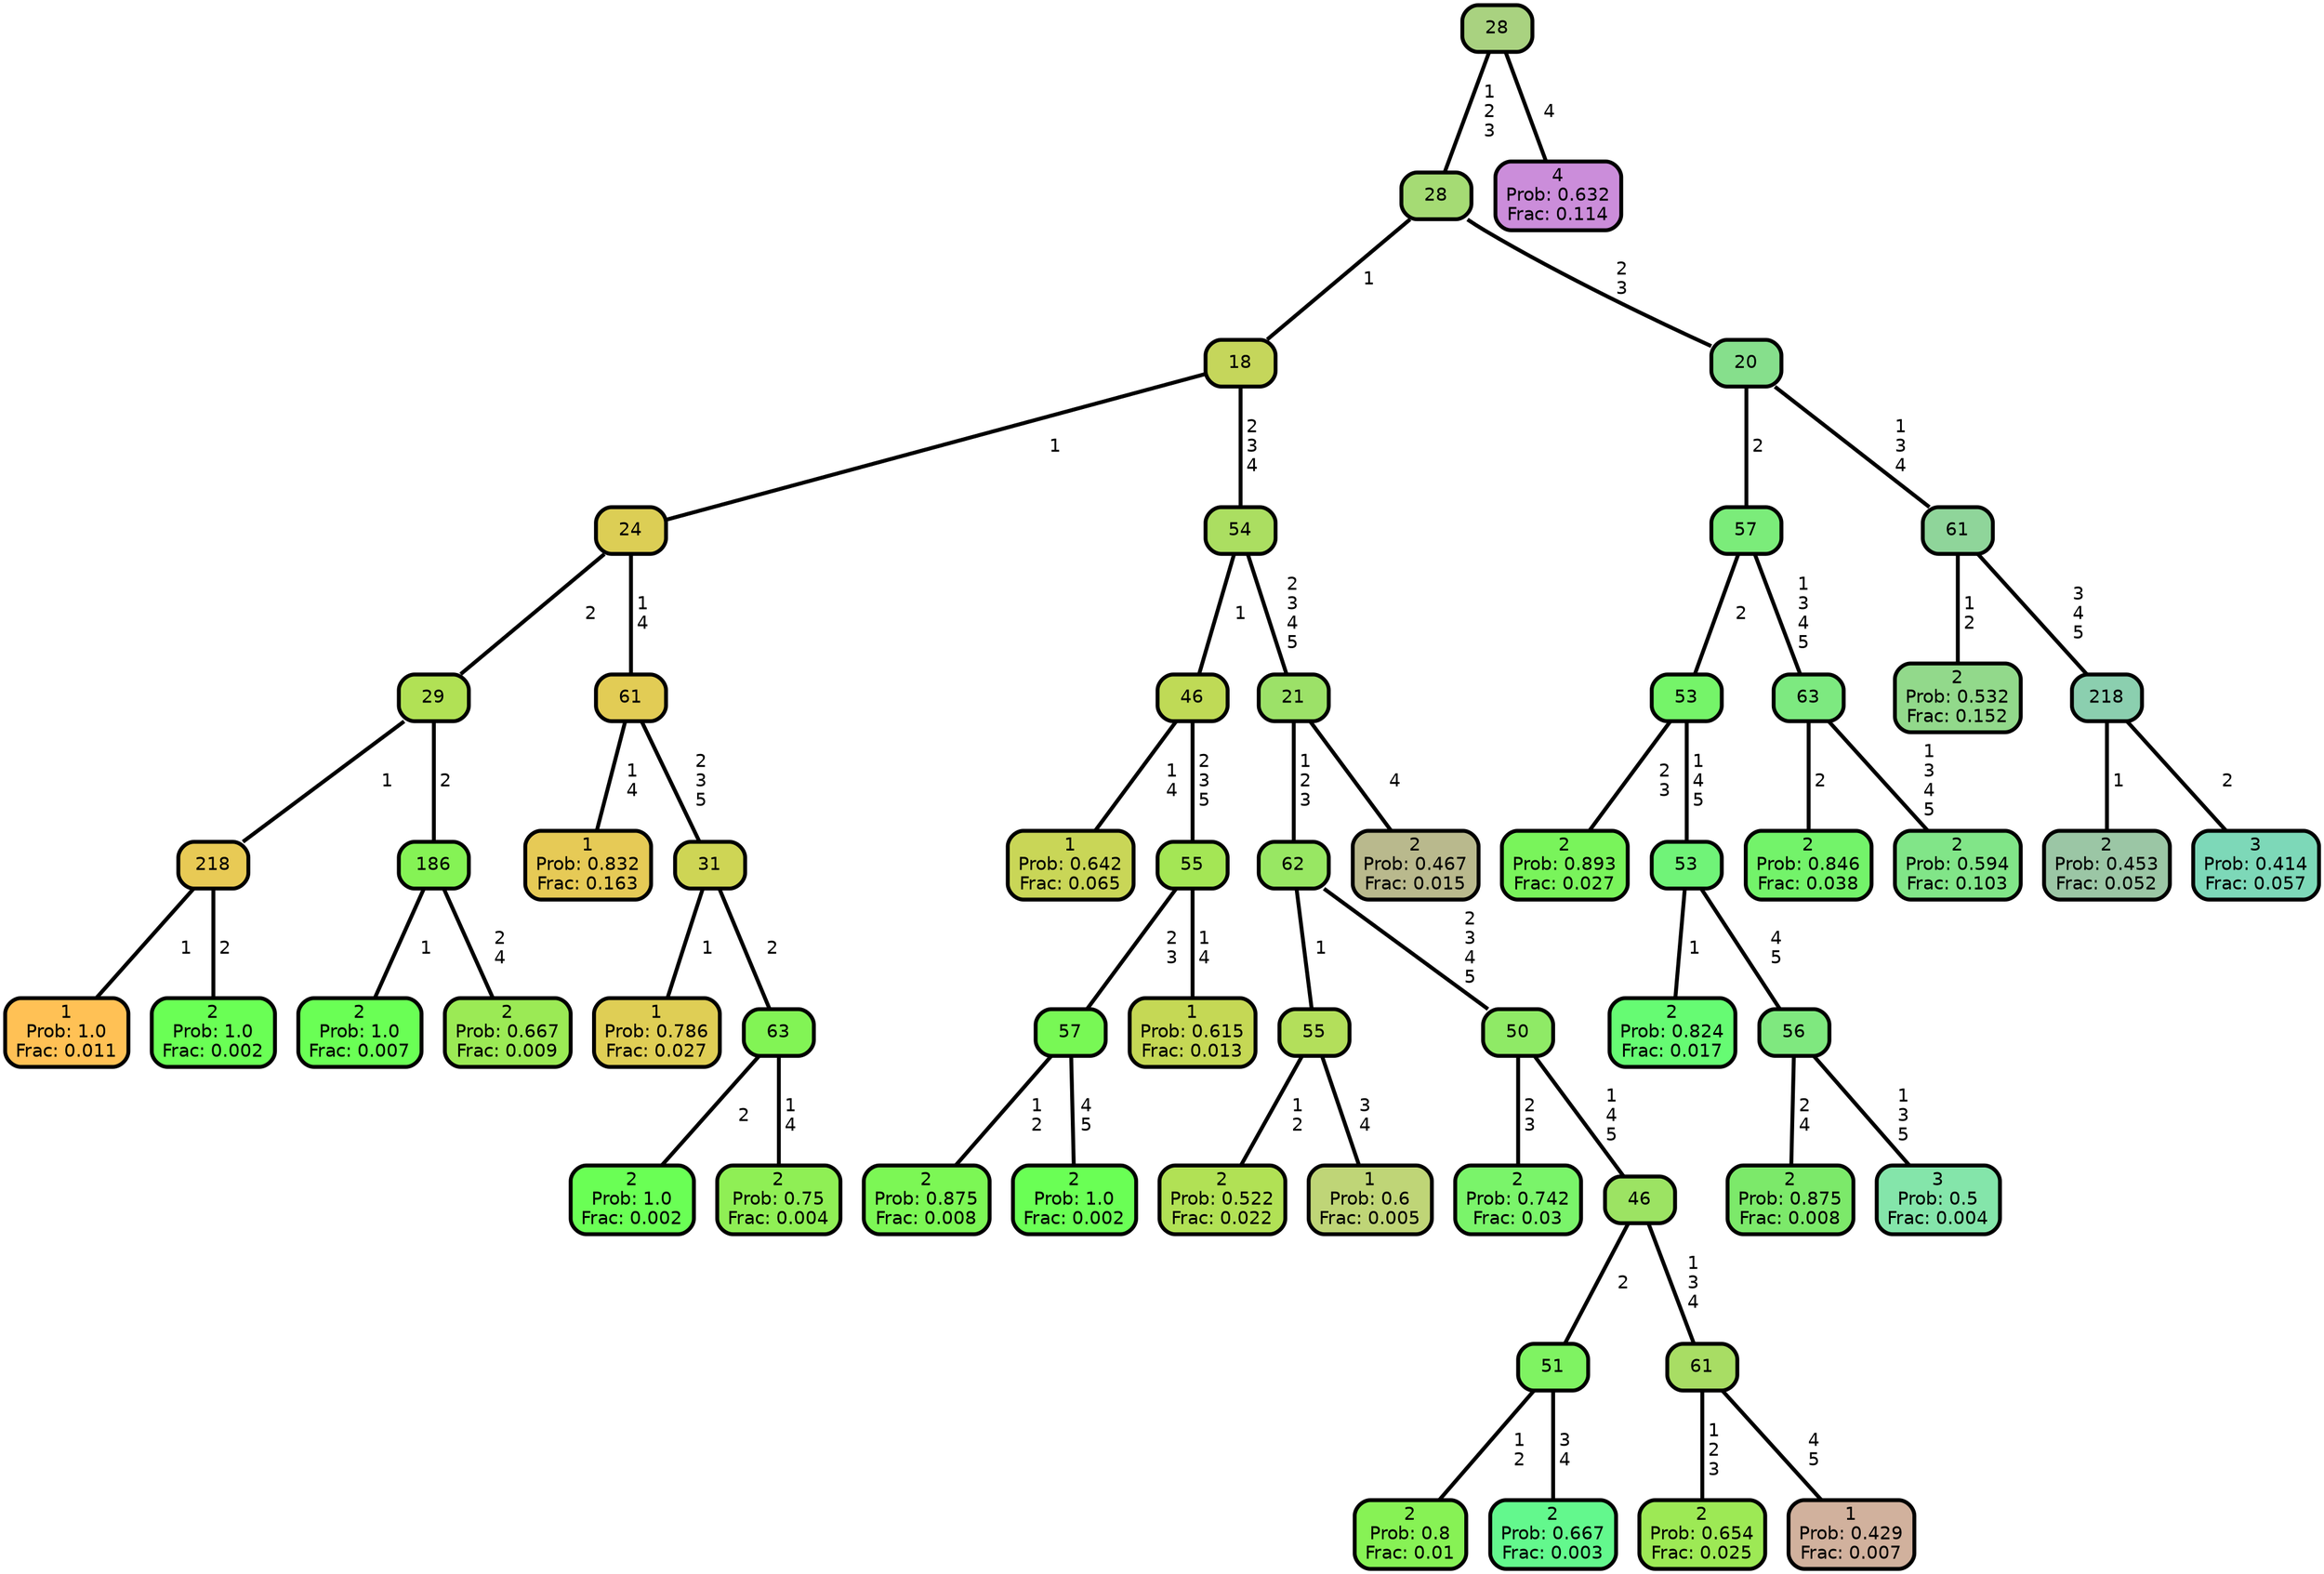 graph Tree {
node [shape=box, style="filled, rounded",color="black",penwidth="3",fontcolor="black",                 fontname=helvetica] ;
graph [ranksep="0 equally", splines=straight,                 bgcolor=transparent, dpi=200] ;
edge [fontname=helvetica, color=black] ;
0 [label="1
Prob: 1.0
Frac: 0.011", fillcolor="#ffc155"] ;
1 [label="218", fillcolor="#e8ca55"] ;
2 [label="2
Prob: 1.0
Frac: 0.002", fillcolor="#6aff55"] ;
3 [label="29", fillcolor="#b1e155"] ;
4 [label="2
Prob: 1.0
Frac: 0.007", fillcolor="#6aff55"] ;
5 [label="186", fillcolor="#85f355"] ;
6 [label="2
Prob: 0.667
Frac: 0.009", fillcolor="#9bea55"] ;
7 [label="24", fillcolor="#dcce55"] ;
8 [label="1
Prob: 0.832
Frac: 0.163", fillcolor="#e6ca56"] ;
9 [label="61", fillcolor="#e2cc55"] ;
10 [label="1
Prob: 0.786
Frac: 0.027", fillcolor="#dfce55"] ;
11 [label="31", fillcolor="#ced555"] ;
12 [label="2
Prob: 1.0
Frac: 0.002", fillcolor="#6aff55"] ;
13 [label="63", fillcolor="#82f455"] ;
14 [label="2
Prob: 0.75
Frac: 0.004", fillcolor="#8fef55"] ;
15 [label="18", fillcolor="#c5d65b"] ;
16 [label="1
Prob: 0.642
Frac: 0.065", fillcolor="#c9d657"] ;
17 [label="46", fillcolor="#bfda56"] ;
18 [label="2
Prob: 0.875
Frac: 0.008", fillcolor="#7cf755"] ;
19 [label="57", fillcolor="#78f855"] ;
20 [label="2
Prob: 1.0
Frac: 0.002", fillcolor="#6aff55"] ;
21 [label="55", fillcolor="#a4e655"] ;
22 [label="1
Prob: 0.615
Frac: 0.013", fillcolor="#c5d855"] ;
23 [label="54", fillcolor="#abde61"] ;
24 [label="2
Prob: 0.522
Frac: 0.022", fillcolor="#b1e155"] ;
25 [label="55", fillcolor="#b3df5b"] ;
26 [label="1
Prob: 0.6
Frac: 0.005", fillcolor="#bfd577"] ;
27 [label="62", fillcolor="#98e763"] ;
28 [label="2
Prob: 0.742
Frac: 0.03", fillcolor="#7af46a"] ;
29 [label="50", fillcolor="#8fea66"] ;
30 [label="2
Prob: 0.8
Frac: 0.01", fillcolor="#87f255"] ;
31 [label="51", fillcolor="#7ff362"] ;
32 [label="2
Prob: 0.667
Frac: 0.003", fillcolor="#63f88d"] ;
33 [label="46", fillcolor="#9ce363"] ;
34 [label="2
Prob: 0.654
Frac: 0.025", fillcolor="#9de955"] ;
35 [label="61", fillcolor="#a8dd64"] ;
36 [label="1
Prob: 0.429
Frac: 0.007", fillcolor="#d1b19d"] ;
37 [label="21", fillcolor="#9ce168"] ;
38 [label="2
Prob: 0.467
Frac: 0.015", fillcolor="#b9b98d"] ;
39 [label="28", fillcolor="#a5db74"] ;
40 [label="2
Prob: 0.893
Frac: 0.027", fillcolor="#79f45b"] ;
41 [label="53", fillcolor="#75f469"] ;
42 [label="2
Prob: 0.824
Frac: 0.017", fillcolor="#66fb73"] ;
43 [label="53", fillcolor="#70f378"] ;
44 [label="2
Prob: 0.875
Frac: 0.008", fillcolor="#7ce96a"] ;
45 [label="56", fillcolor="#7fe87f"] ;
46 [label="3
Prob: 0.5
Frac: 0.004", fillcolor="#84e5aa"] ;
47 [label="57", fillcolor="#7bec7a"] ;
48 [label="2
Prob: 0.846
Frac: 0.038", fillcolor="#73f36a"] ;
49 [label="63", fillcolor="#7de980"] ;
50 [label="2
Prob: 0.594
Frac: 0.103", fillcolor="#81e588"] ;
51 [label="20", fillcolor="#86df8c"] ;
52 [label="2
Prob: 0.532
Frac: 0.152", fillcolor="#92d98b"] ;
53 [label="61", fillcolor="#8fd59a"] ;
54 [label="2
Prob: 0.453
Frac: 0.052", fillcolor="#9bc6a5"] ;
55 [label="218", fillcolor="#8bcfaf"] ;
56 [label="3
Prob: 0.414
Frac: 0.057", fillcolor="#7dd8b8"] ;
57 [label="28", fillcolor="#a9d280"] ;
58 [label="4
Prob: 0.632
Frac: 0.114", fillcolor="#cb8dda"] ;
1 -- 0 [label=" 1",penwidth=3] ;
1 -- 2 [label=" 2",penwidth=3] ;
3 -- 1 [label=" 1",penwidth=3] ;
3 -- 5 [label=" 2",penwidth=3] ;
5 -- 4 [label=" 1",penwidth=3] ;
5 -- 6 [label=" 2\n 4",penwidth=3] ;
7 -- 3 [label=" 2",penwidth=3] ;
7 -- 9 [label=" 1\n 4",penwidth=3] ;
9 -- 8 [label=" 1\n 4",penwidth=3] ;
9 -- 11 [label=" 2\n 3\n 5",penwidth=3] ;
11 -- 10 [label=" 1",penwidth=3] ;
11 -- 13 [label=" 2",penwidth=3] ;
13 -- 12 [label=" 2",penwidth=3] ;
13 -- 14 [label=" 1\n 4",penwidth=3] ;
15 -- 7 [label=" 1",penwidth=3] ;
15 -- 23 [label=" 2\n 3\n 4",penwidth=3] ;
17 -- 16 [label=" 1\n 4",penwidth=3] ;
17 -- 21 [label=" 2\n 3\n 5",penwidth=3] ;
19 -- 18 [label=" 1\n 2",penwidth=3] ;
19 -- 20 [label=" 4\n 5",penwidth=3] ;
21 -- 19 [label=" 2\n 3",penwidth=3] ;
21 -- 22 [label=" 1\n 4",penwidth=3] ;
23 -- 17 [label=" 1",penwidth=3] ;
23 -- 37 [label=" 2\n 3\n 4\n 5",penwidth=3] ;
25 -- 24 [label=" 1\n 2",penwidth=3] ;
25 -- 26 [label=" 3\n 4",penwidth=3] ;
27 -- 25 [label=" 1",penwidth=3] ;
27 -- 29 [label=" 2\n 3\n 4\n 5",penwidth=3] ;
29 -- 28 [label=" 2\n 3",penwidth=3] ;
29 -- 33 [label=" 1\n 4\n 5",penwidth=3] ;
31 -- 30 [label=" 1\n 2",penwidth=3] ;
31 -- 32 [label=" 3\n 4",penwidth=3] ;
33 -- 31 [label=" 2",penwidth=3] ;
33 -- 35 [label=" 1\n 3\n 4",penwidth=3] ;
35 -- 34 [label=" 1\n 2\n 3",penwidth=3] ;
35 -- 36 [label=" 4\n 5",penwidth=3] ;
37 -- 27 [label=" 1\n 2\n 3",penwidth=3] ;
37 -- 38 [label=" 4",penwidth=3] ;
39 -- 15 [label=" 1",penwidth=3] ;
39 -- 51 [label=" 2\n 3",penwidth=3] ;
41 -- 40 [label=" 2\n 3",penwidth=3] ;
41 -- 43 [label=" 1\n 4\n 5",penwidth=3] ;
43 -- 42 [label=" 1",penwidth=3] ;
43 -- 45 [label=" 4\n 5",penwidth=3] ;
45 -- 44 [label=" 2\n 4",penwidth=3] ;
45 -- 46 [label=" 1\n 3\n 5",penwidth=3] ;
47 -- 41 [label=" 2",penwidth=3] ;
47 -- 49 [label=" 1\n 3\n 4\n 5",penwidth=3] ;
49 -- 48 [label=" 2",penwidth=3] ;
49 -- 50 [label=" 1\n 3\n 4\n 5",penwidth=3] ;
51 -- 47 [label=" 2",penwidth=3] ;
51 -- 53 [label=" 1\n 3\n 4",penwidth=3] ;
53 -- 52 [label=" 1\n 2",penwidth=3] ;
53 -- 55 [label=" 3\n 4\n 5",penwidth=3] ;
55 -- 54 [label=" 1",penwidth=3] ;
55 -- 56 [label=" 2",penwidth=3] ;
57 -- 39 [label=" 1\n 2\n 3",penwidth=3] ;
57 -- 58 [label=" 4",penwidth=3] ;
{rank = same;}}